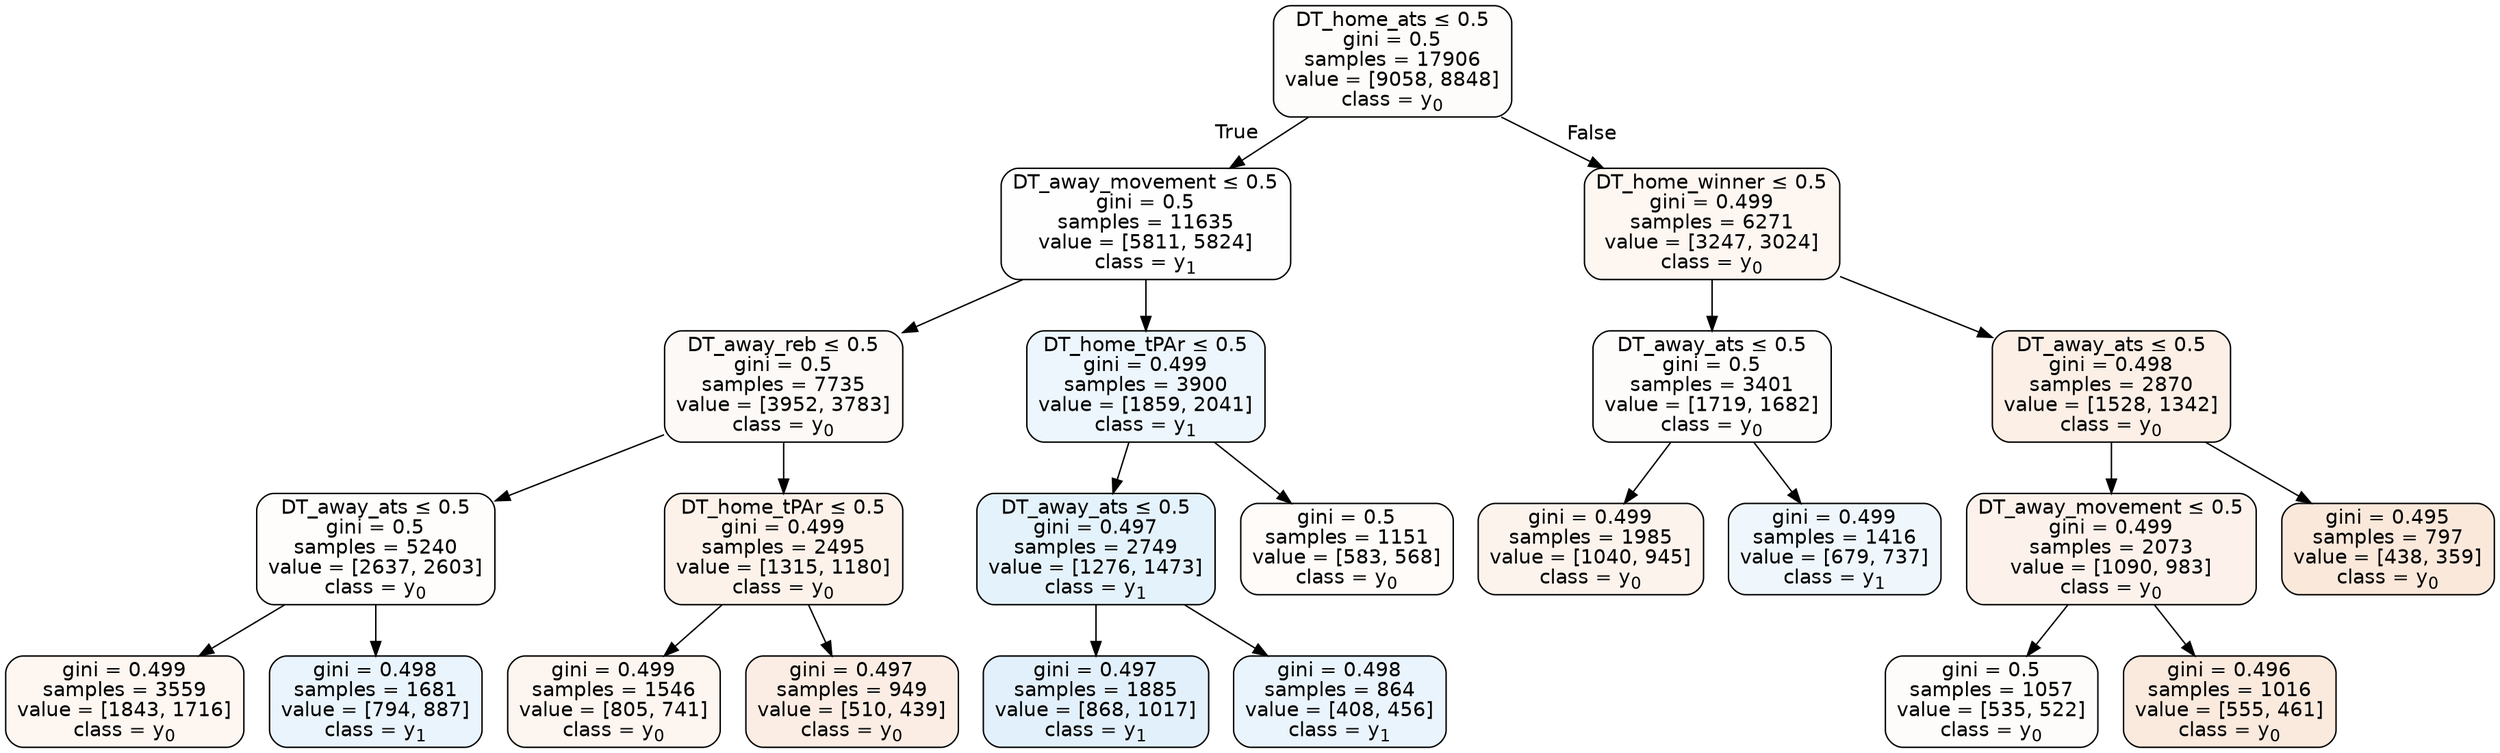digraph Tree {
node [shape=box, style="filled, rounded", color="black", fontname=helvetica] ;
edge [fontname=helvetica] ;
0 [label=<DT_home_ats &le; 0.5<br/>gini = 0.5<br/>samples = 17906<br/>value = [9058, 8848]<br/>class = y<SUB>0</SUB>>, fillcolor="#e5813906"] ;
1 [label=<DT_away_movement &le; 0.5<br/>gini = 0.5<br/>samples = 11635<br/>value = [5811, 5824]<br/>class = y<SUB>1</SUB>>, fillcolor="#399de501"] ;
0 -> 1 [labeldistance=2.5, labelangle=45, headlabel="True"] ;
2 [label=<DT_away_reb &le; 0.5<br/>gini = 0.5<br/>samples = 7735<br/>value = [3952, 3783]<br/>class = y<SUB>0</SUB>>, fillcolor="#e581390b"] ;
1 -> 2 ;
3 [label=<DT_away_ats &le; 0.5<br/>gini = 0.5<br/>samples = 5240<br/>value = [2637, 2603]<br/>class = y<SUB>0</SUB>>, fillcolor="#e5813903"] ;
2 -> 3 ;
4 [label=<gini = 0.499<br/>samples = 3559<br/>value = [1843, 1716]<br/>class = y<SUB>0</SUB>>, fillcolor="#e5813912"] ;
3 -> 4 ;
5 [label=<gini = 0.498<br/>samples = 1681<br/>value = [794, 887]<br/>class = y<SUB>1</SUB>>, fillcolor="#399de51b"] ;
3 -> 5 ;
6 [label=<DT_home_tPAr &le; 0.5<br/>gini = 0.499<br/>samples = 2495<br/>value = [1315, 1180]<br/>class = y<SUB>0</SUB>>, fillcolor="#e581391a"] ;
2 -> 6 ;
7 [label=<gini = 0.499<br/>samples = 1546<br/>value = [805, 741]<br/>class = y<SUB>0</SUB>>, fillcolor="#e5813914"] ;
6 -> 7 ;
8 [label=<gini = 0.497<br/>samples = 949<br/>value = [510, 439]<br/>class = y<SUB>0</SUB>>, fillcolor="#e5813923"] ;
6 -> 8 ;
9 [label=<DT_home_tPAr &le; 0.5<br/>gini = 0.499<br/>samples = 3900<br/>value = [1859, 2041]<br/>class = y<SUB>1</SUB>>, fillcolor="#399de517"] ;
1 -> 9 ;
10 [label=<DT_away_ats &le; 0.5<br/>gini = 0.497<br/>samples = 2749<br/>value = [1276, 1473]<br/>class = y<SUB>1</SUB>>, fillcolor="#399de522"] ;
9 -> 10 ;
11 [label=<gini = 0.497<br/>samples = 1885<br/>value = [868, 1017]<br/>class = y<SUB>1</SUB>>, fillcolor="#399de525"] ;
10 -> 11 ;
12 [label=<gini = 0.498<br/>samples = 864<br/>value = [408, 456]<br/>class = y<SUB>1</SUB>>, fillcolor="#399de51b"] ;
10 -> 12 ;
13 [label=<gini = 0.5<br/>samples = 1151<br/>value = [583, 568]<br/>class = y<SUB>0</SUB>>, fillcolor="#e5813907"] ;
9 -> 13 ;
14 [label=<DT_home_winner &le; 0.5<br/>gini = 0.499<br/>samples = 6271<br/>value = [3247, 3024]<br/>class = y<SUB>0</SUB>>, fillcolor="#e5813912"] ;
0 -> 14 [labeldistance=2.5, labelangle=-45, headlabel="False"] ;
15 [label=<DT_away_ats &le; 0.5<br/>gini = 0.5<br/>samples = 3401<br/>value = [1719, 1682]<br/>class = y<SUB>0</SUB>>, fillcolor="#e5813905"] ;
14 -> 15 ;
16 [label=<gini = 0.499<br/>samples = 1985<br/>value = [1040, 945]<br/>class = y<SUB>0</SUB>>, fillcolor="#e5813917"] ;
15 -> 16 ;
17 [label=<gini = 0.499<br/>samples = 1416<br/>value = [679, 737]<br/>class = y<SUB>1</SUB>>, fillcolor="#399de514"] ;
15 -> 17 ;
18 [label=<DT_away_ats &le; 0.5<br/>gini = 0.498<br/>samples = 2870<br/>value = [1528, 1342]<br/>class = y<SUB>0</SUB>>, fillcolor="#e581391f"] ;
14 -> 18 ;
19 [label=<DT_away_movement &le; 0.5<br/>gini = 0.499<br/>samples = 2073<br/>value = [1090, 983]<br/>class = y<SUB>0</SUB>>, fillcolor="#e5813919"] ;
18 -> 19 ;
20 [label=<gini = 0.5<br/>samples = 1057<br/>value = [535, 522]<br/>class = y<SUB>0</SUB>>, fillcolor="#e5813906"] ;
19 -> 20 ;
21 [label=<gini = 0.496<br/>samples = 1016<br/>value = [555, 461]<br/>class = y<SUB>0</SUB>>, fillcolor="#e581392b"] ;
19 -> 21 ;
22 [label=<gini = 0.495<br/>samples = 797<br/>value = [438, 359]<br/>class = y<SUB>0</SUB>>, fillcolor="#e581392e"] ;
18 -> 22 ;
}
